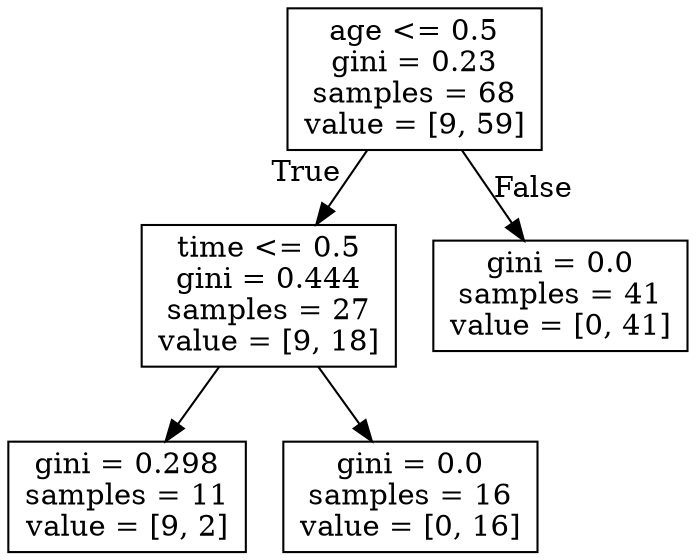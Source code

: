 digraph Tree {
node [shape=box] ;
0 [label="age <= 0.5\ngini = 0.23\nsamples = 68\nvalue = [9, 59]"] ;
1 [label="time <= 0.5\ngini = 0.444\nsamples = 27\nvalue = [9, 18]"] ;
0 -> 1 [labeldistance=2.5, labelangle=45, headlabel="True"] ;
2 [label="gini = 0.298\nsamples = 11\nvalue = [9, 2]"] ;
1 -> 2 ;
3 [label="gini = 0.0\nsamples = 16\nvalue = [0, 16]"] ;
1 -> 3 ;
4 [label="gini = 0.0\nsamples = 41\nvalue = [0, 41]"] ;
0 -> 4 [labeldistance=2.5, labelangle=-45, headlabel="False"] ;
}